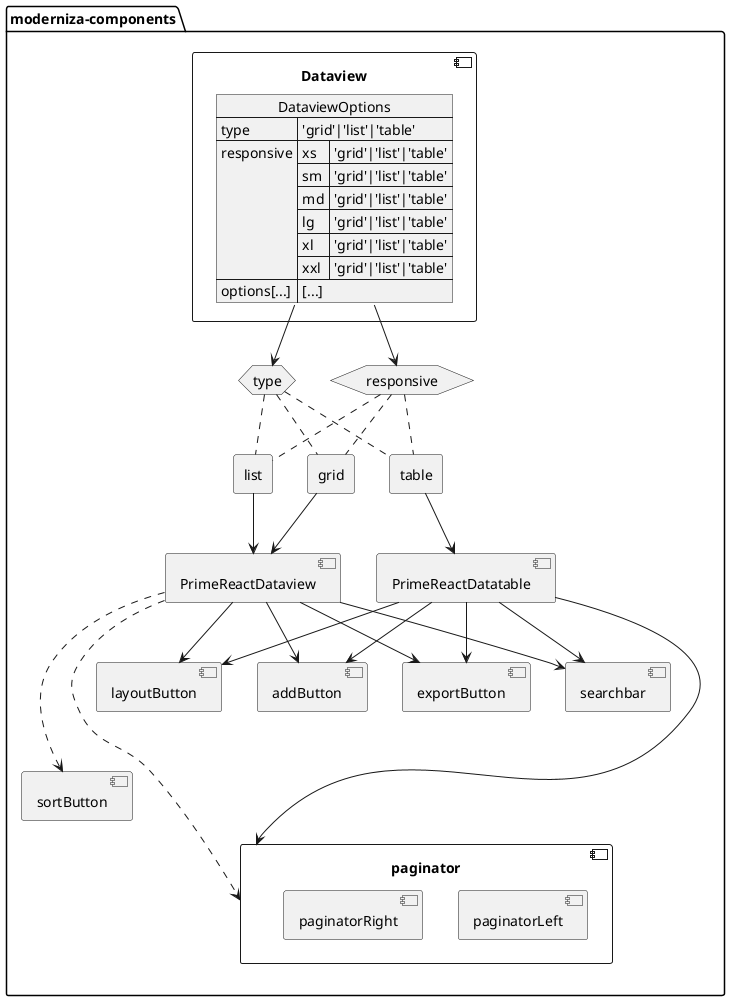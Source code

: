 @startuml dataviewDiagram
' Permite mixar tipos diferentes
allowmixing

package moderniza-components{
    
    component Dataview{
        json DataviewOptions {
            "type":"'grid'|'list'|'table'",
            "responsive":{
                "xs":"'grid'|'list'|'table'",
                "sm":"'grid'|'list'|'table'",
                "md":"'grid'|'list'|'table'",
                "lg":"'grid'|'list'|'table'",
                "xl":"'grid'|'list'|'table'",
                "xxl":"'grid'|'list'|'table'"
            },
            "options[...]":"[...]"
        }
    }

    component PrimeReactDatatable
    component PrimeReactDataview

    hexagon type
    hexagon responsive

    rectangle grid
    rectangle table
    rectangle list

    component addButton
    component sortButton
    component exportButton
    component searchbar
    component layoutButton
    component paginator{
        component paginatorLeft
        component paginatorRight
    }

    DataviewOptions -down-> responsive
    DataviewOptions -down-> type

    type .. grid
    type .. table
    type .. list

    responsive .. grid
    responsive .. table
    responsive .. list

    list --> PrimeReactDataview
    grid --> PrimeReactDataview
    table --> PrimeReactDatatable

    PrimeReactDatatable --> searchbar
    PrimeReactDatatable --> addButton
    PrimeReactDatatable --> layoutButton
    PrimeReactDatatable --> exportButton
    PrimeReactDatatable --> paginator

    PrimeReactDataview --> searchbar
    PrimeReactDataview .--> sortButton
    PrimeReactDataview --> addButton
    PrimeReactDataview --> layoutButton
    PrimeReactDataview --> exportButton
    PrimeReactDataview ..--> paginator

}

@enduml